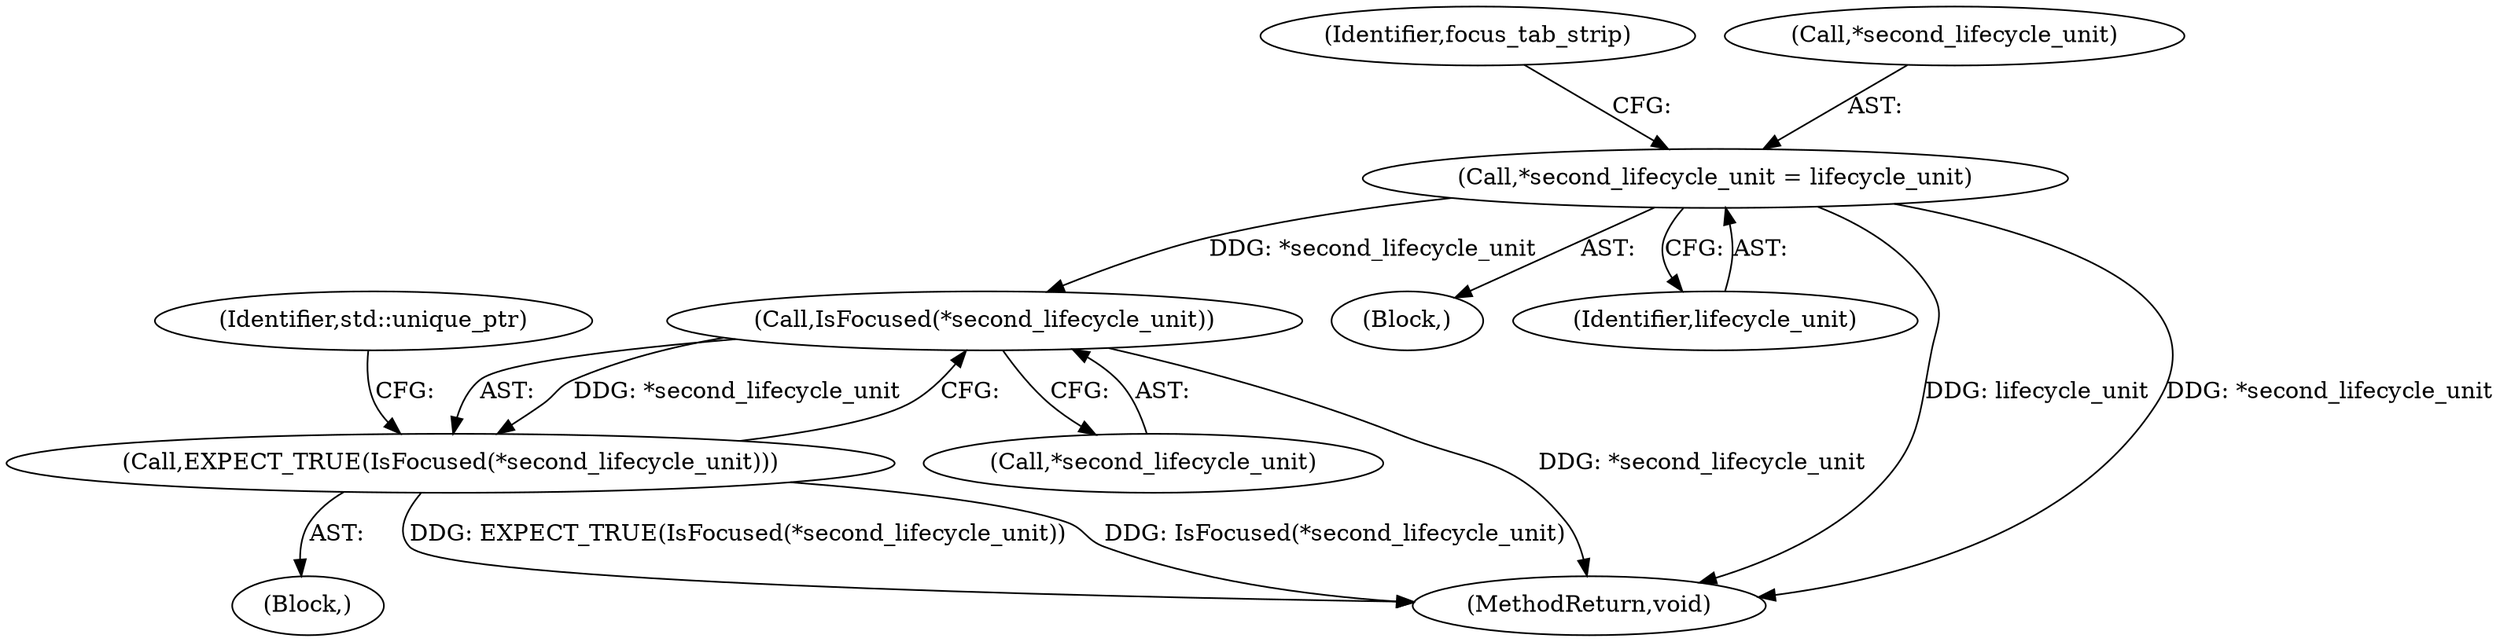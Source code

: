 digraph "0_Chrome_7394cf6f43d7a86630d3eb1c728fd63c621b5530_6@pointer" {
"1000172" [label="(Call,*second_lifecycle_unit = lifecycle_unit)"];
"1000183" [label="(Call,IsFocused(*second_lifecycle_unit))"];
"1000182" [label="(Call,EXPECT_TRUE(IsFocused(*second_lifecycle_unit)))"];
"1000177" [label="(Identifier,focus_tab_strip)"];
"1000184" [label="(Call,*second_lifecycle_unit)"];
"1000196" [label="(Identifier,std::unique_ptr)"];
"1000171" [label="(Block,)"];
"1000182" [label="(Call,EXPECT_TRUE(IsFocused(*second_lifecycle_unit)))"];
"1000175" [label="(Identifier,lifecycle_unit)"];
"1000172" [label="(Call,*second_lifecycle_unit = lifecycle_unit)"];
"1000178" [label="(Block,)"];
"1000183" [label="(Call,IsFocused(*second_lifecycle_unit))"];
"1000173" [label="(Call,*second_lifecycle_unit)"];
"1000221" [label="(MethodReturn,void)"];
"1000172" -> "1000171"  [label="AST: "];
"1000172" -> "1000175"  [label="CFG: "];
"1000173" -> "1000172"  [label="AST: "];
"1000175" -> "1000172"  [label="AST: "];
"1000177" -> "1000172"  [label="CFG: "];
"1000172" -> "1000221"  [label="DDG: lifecycle_unit"];
"1000172" -> "1000221"  [label="DDG: *second_lifecycle_unit"];
"1000172" -> "1000183"  [label="DDG: *second_lifecycle_unit"];
"1000183" -> "1000182"  [label="AST: "];
"1000183" -> "1000184"  [label="CFG: "];
"1000184" -> "1000183"  [label="AST: "];
"1000182" -> "1000183"  [label="CFG: "];
"1000183" -> "1000221"  [label="DDG: *second_lifecycle_unit"];
"1000183" -> "1000182"  [label="DDG: *second_lifecycle_unit"];
"1000182" -> "1000178"  [label="AST: "];
"1000196" -> "1000182"  [label="CFG: "];
"1000182" -> "1000221"  [label="DDG: EXPECT_TRUE(IsFocused(*second_lifecycle_unit))"];
"1000182" -> "1000221"  [label="DDG: IsFocused(*second_lifecycle_unit)"];
}
